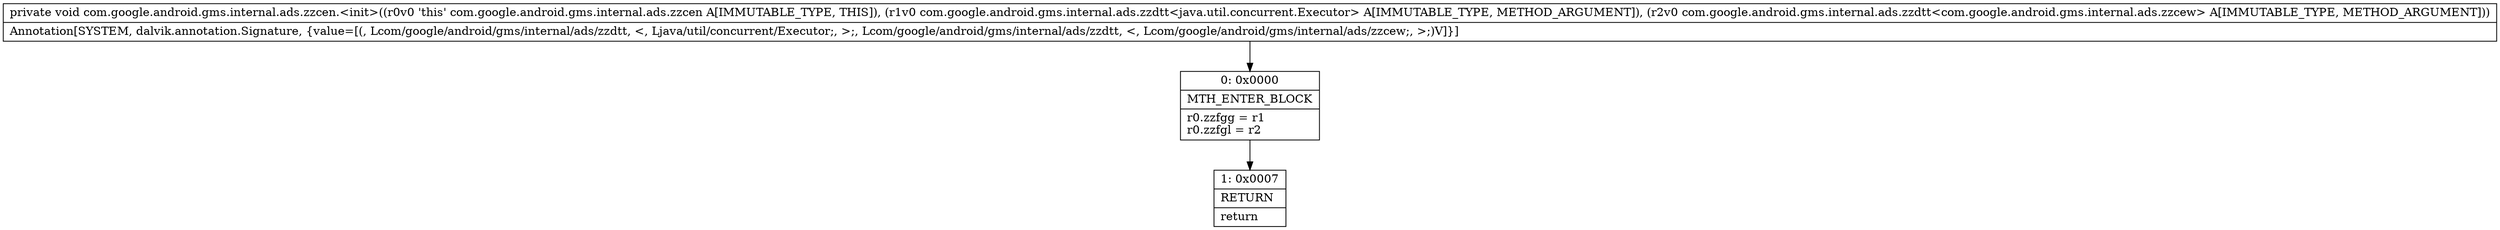 digraph "CFG forcom.google.android.gms.internal.ads.zzcen.\<init\>(Lcom\/google\/android\/gms\/internal\/ads\/zzdtt;Lcom\/google\/android\/gms\/internal\/ads\/zzdtt;)V" {
Node_0 [shape=record,label="{0\:\ 0x0000|MTH_ENTER_BLOCK\l|r0.zzfgg = r1\lr0.zzfgl = r2\l}"];
Node_1 [shape=record,label="{1\:\ 0x0007|RETURN\l|return\l}"];
MethodNode[shape=record,label="{private void com.google.android.gms.internal.ads.zzcen.\<init\>((r0v0 'this' com.google.android.gms.internal.ads.zzcen A[IMMUTABLE_TYPE, THIS]), (r1v0 com.google.android.gms.internal.ads.zzdtt\<java.util.concurrent.Executor\> A[IMMUTABLE_TYPE, METHOD_ARGUMENT]), (r2v0 com.google.android.gms.internal.ads.zzdtt\<com.google.android.gms.internal.ads.zzcew\> A[IMMUTABLE_TYPE, METHOD_ARGUMENT]))  | Annotation[SYSTEM, dalvik.annotation.Signature, \{value=[(, Lcom\/google\/android\/gms\/internal\/ads\/zzdtt, \<, Ljava\/util\/concurrent\/Executor;, \>;, Lcom\/google\/android\/gms\/internal\/ads\/zzdtt, \<, Lcom\/google\/android\/gms\/internal\/ads\/zzcew;, \>;)V]\}]\l}"];
MethodNode -> Node_0;
Node_0 -> Node_1;
}

